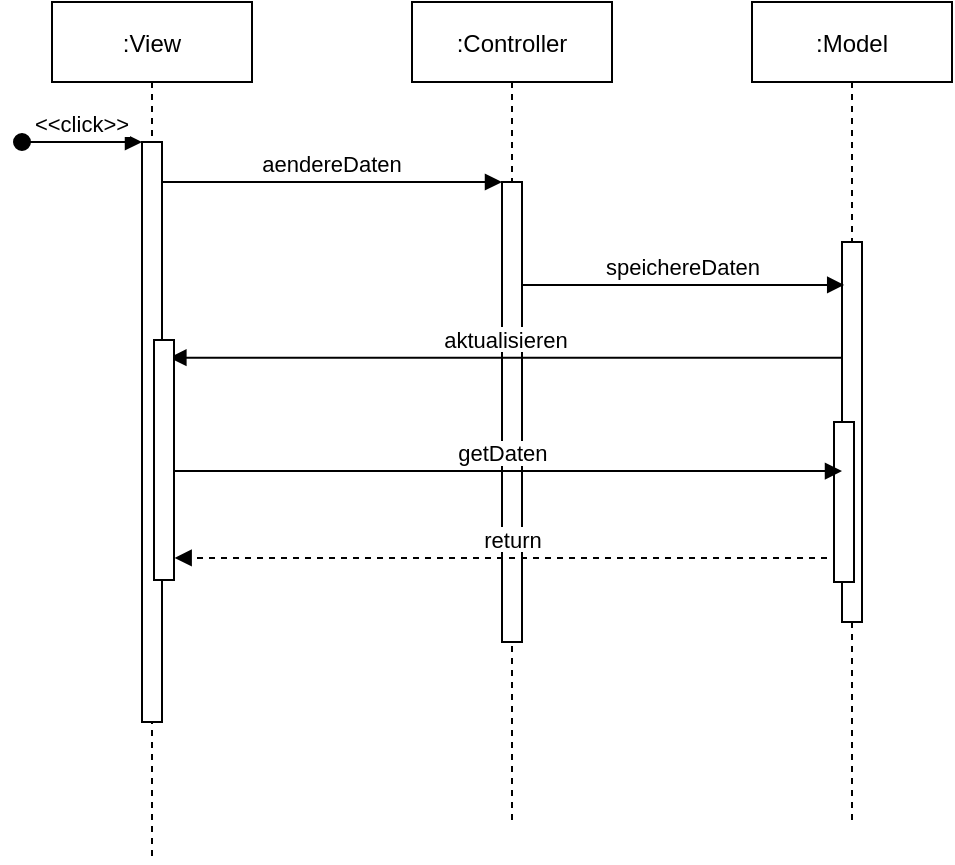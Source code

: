 <mxfile version="20.5.1" type="device"><diagram id="kgpKYQtTHZ0yAKxKKP6v" name="Page-1"><mxGraphModel dx="782" dy="460" grid="1" gridSize="10" guides="1" tooltips="1" connect="1" arrows="1" fold="1" page="1" pageScale="1" pageWidth="850" pageHeight="1100" math="0" shadow="0"><root><mxCell id="0"/><mxCell id="1" parent="0"/><mxCell id="3nuBFxr9cyL0pnOWT2aG-1" value=":View" style="shape=umlLifeline;perimeter=lifelinePerimeter;container=1;collapsible=0;recursiveResize=0;rounded=0;shadow=0;strokeWidth=1;" parent="1" vertex="1"><mxGeometry x="120" y="80" width="100" height="430" as="geometry"/></mxCell><mxCell id="3nuBFxr9cyL0pnOWT2aG-2" value="" style="points=[];perimeter=orthogonalPerimeter;rounded=0;shadow=0;strokeWidth=1;" parent="3nuBFxr9cyL0pnOWT2aG-1" vertex="1"><mxGeometry x="45" y="70" width="10" height="290" as="geometry"/></mxCell><mxCell id="3nuBFxr9cyL0pnOWT2aG-3" value="&lt;&lt;click&gt;&gt;" style="verticalAlign=bottom;startArrow=oval;endArrow=block;startSize=8;shadow=0;strokeWidth=1;" parent="3nuBFxr9cyL0pnOWT2aG-1" target="3nuBFxr9cyL0pnOWT2aG-2" edge="1"><mxGeometry relative="1" as="geometry"><mxPoint x="-15" y="70" as="sourcePoint"/></mxGeometry></mxCell><mxCell id="3nuBFxr9cyL0pnOWT2aG-5" value=":Controller" style="shape=umlLifeline;perimeter=lifelinePerimeter;container=1;collapsible=0;recursiveResize=0;rounded=0;shadow=0;strokeWidth=1;" parent="1" vertex="1"><mxGeometry x="300" y="80" width="100" height="410" as="geometry"/></mxCell><mxCell id="3nuBFxr9cyL0pnOWT2aG-6" value="" style="points=[];perimeter=orthogonalPerimeter;rounded=0;shadow=0;strokeWidth=1;" parent="3nuBFxr9cyL0pnOWT2aG-5" vertex="1"><mxGeometry x="45" y="90" width="10" height="230" as="geometry"/></mxCell><mxCell id="5w5L1x_NT47iHT-J5W4Z-8" value="return" style="verticalAlign=bottom;endArrow=block;shadow=0;strokeWidth=1;dashed=1;entryX=1.033;entryY=0.908;entryDx=0;entryDy=0;entryPerimeter=0;" parent="1" source="5w5L1x_NT47iHT-J5W4Z-1" edge="1" target="yP7Y0mR6n2iDYJgpnqs_-3"><mxGeometry relative="1" as="geometry"><mxPoint x="430" y="420" as="sourcePoint"/><mxPoint x="260" y="430" as="targetPoint"/></mxGeometry></mxCell><mxCell id="3nuBFxr9cyL0pnOWT2aG-8" value="aendereDaten" style="verticalAlign=bottom;endArrow=block;entryX=0;entryY=0;shadow=0;strokeWidth=1;" parent="1" source="3nuBFxr9cyL0pnOWT2aG-2" target="3nuBFxr9cyL0pnOWT2aG-6" edge="1"><mxGeometry relative="1" as="geometry"><mxPoint x="275" y="160" as="sourcePoint"/></mxGeometry></mxCell><mxCell id="5w5L1x_NT47iHT-J5W4Z-1" value=":Model" style="shape=umlLifeline;perimeter=lifelinePerimeter;container=1;collapsible=0;recursiveResize=0;rounded=0;shadow=0;strokeWidth=1;" parent="1" vertex="1"><mxGeometry x="470" y="80" width="100" height="410" as="geometry"/></mxCell><mxCell id="5w5L1x_NT47iHT-J5W4Z-2" value="" style="points=[];perimeter=orthogonalPerimeter;rounded=0;shadow=0;strokeWidth=1;" parent="5w5L1x_NT47iHT-J5W4Z-1" vertex="1"><mxGeometry x="45" y="120" width="10" height="190" as="geometry"/></mxCell><mxCell id="5w5L1x_NT47iHT-J5W4Z-6" value="" style="points=[];perimeter=orthogonalPerimeter;rounded=0;shadow=0;strokeWidth=1;" parent="5w5L1x_NT47iHT-J5W4Z-1" vertex="1"><mxGeometry x="41" y="210" width="10" height="80" as="geometry"/></mxCell><mxCell id="5w5L1x_NT47iHT-J5W4Z-4" value="speichereDaten" style="verticalAlign=bottom;endArrow=block;entryX=0.11;entryY=0.113;shadow=0;strokeWidth=1;entryDx=0;entryDy=0;entryPerimeter=0;" parent="1" source="3nuBFxr9cyL0pnOWT2aG-6" target="5w5L1x_NT47iHT-J5W4Z-2" edge="1"><mxGeometry relative="1" as="geometry"><mxPoint x="540" y="190.0" as="sourcePoint"/><mxPoint x="710.0" y="190.0" as="targetPoint"/></mxGeometry></mxCell><mxCell id="5w5L1x_NT47iHT-J5W4Z-5" value="aktualisieren" style="verticalAlign=bottom;endArrow=block;shadow=0;strokeWidth=1;entryX=1.369;entryY=0.378;entryDx=0;entryDy=0;entryPerimeter=0;" parent="1" edge="1"><mxGeometry relative="1" as="geometry"><mxPoint x="515.0" y="257.82" as="sourcePoint"/><mxPoint x="178.69" y="257.82" as="targetPoint"/></mxGeometry></mxCell><mxCell id="5w5L1x_NT47iHT-J5W4Z-7" value="getDaten" style="verticalAlign=bottom;endArrow=block;shadow=0;strokeWidth=1;exitX=1.093;exitY=0.894;exitDx=0;exitDy=0;exitPerimeter=0;" parent="1" edge="1"><mxGeometry relative="1" as="geometry"><mxPoint x="175.93" y="314.56" as="sourcePoint"/><mxPoint x="515.0" y="314.56" as="targetPoint"/></mxGeometry></mxCell><mxCell id="yP7Y0mR6n2iDYJgpnqs_-3" value="" style="points=[];perimeter=orthogonalPerimeter;rounded=0;shadow=0;strokeWidth=1;" vertex="1" parent="1"><mxGeometry x="171" y="249" width="10" height="120" as="geometry"/></mxCell></root></mxGraphModel></diagram></mxfile>